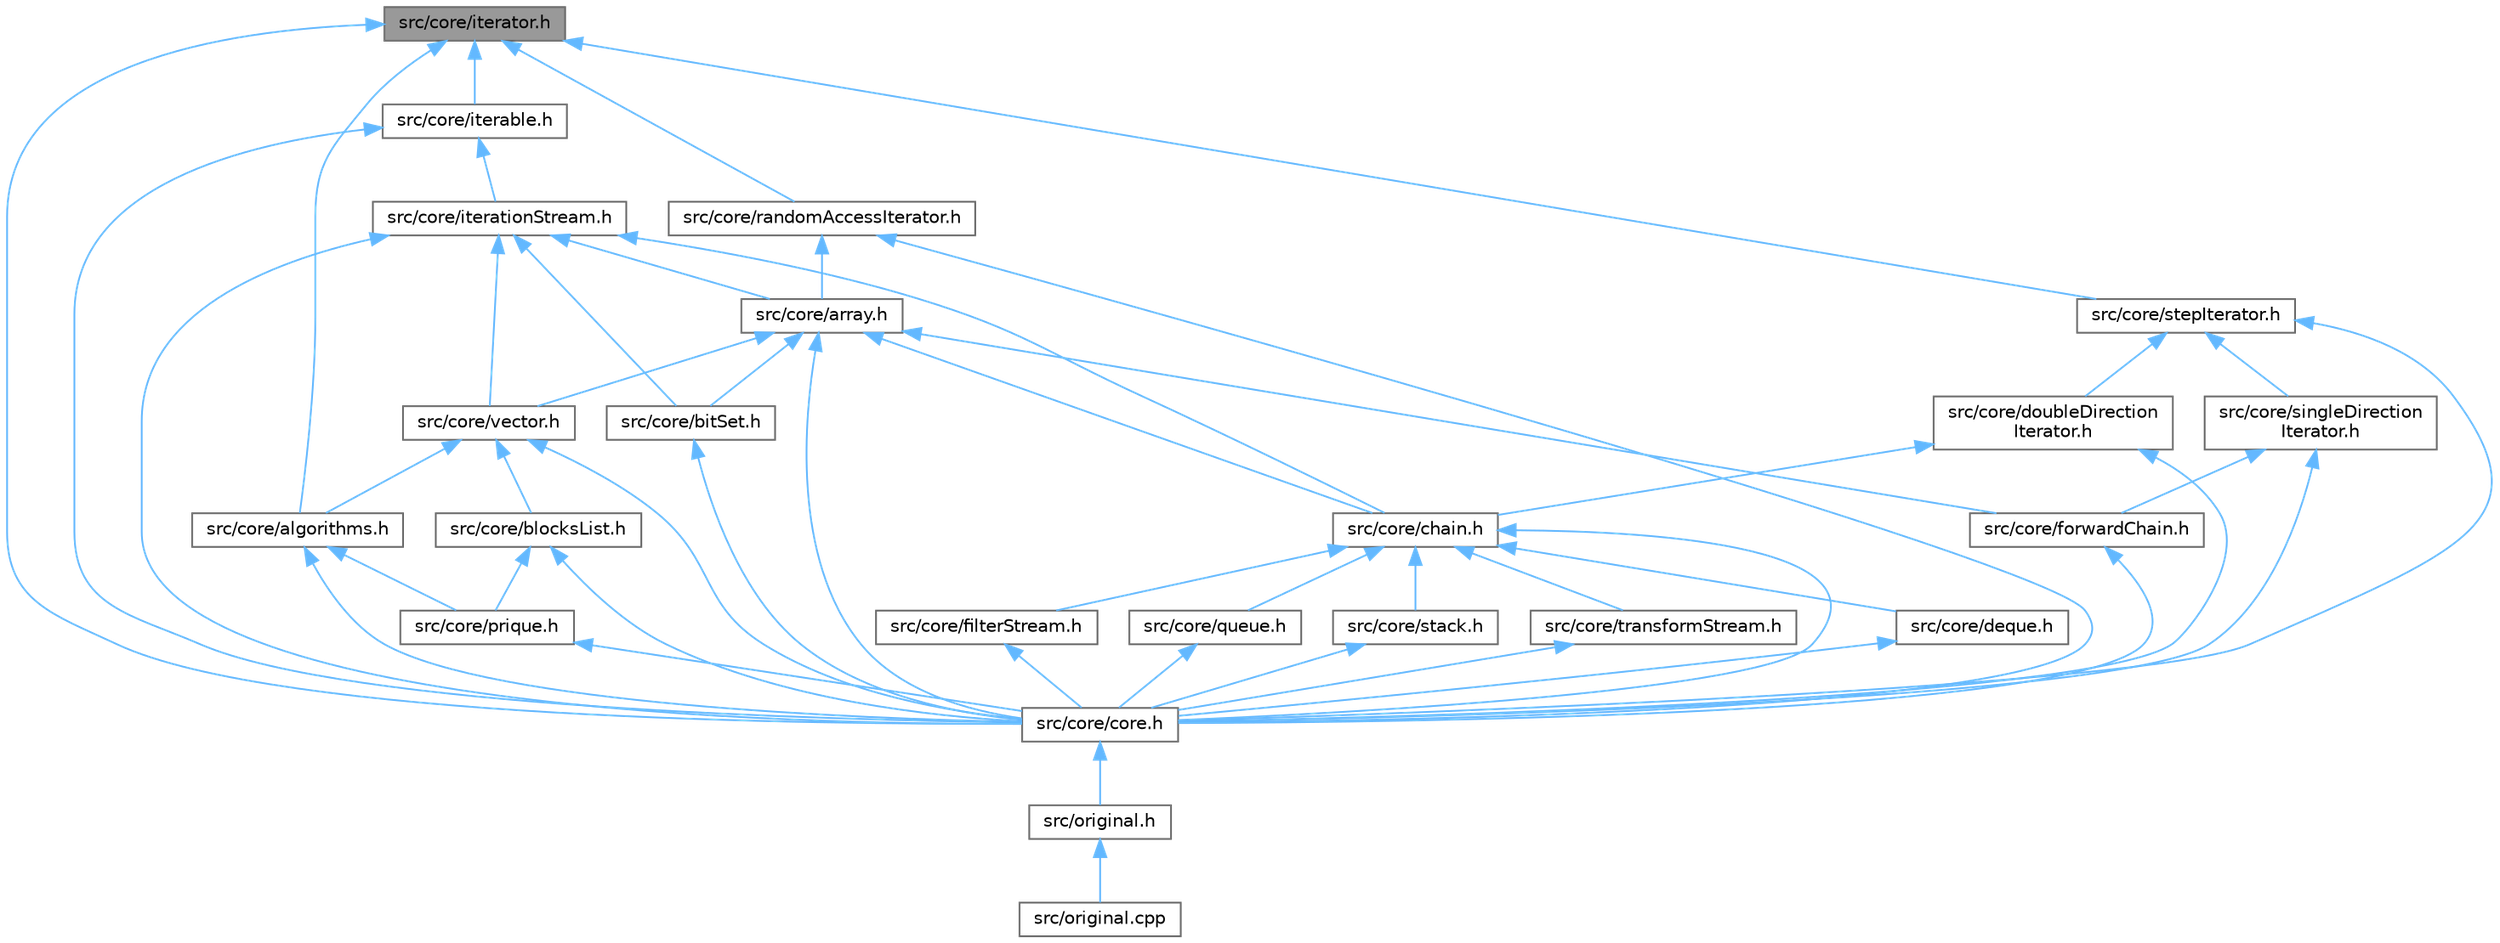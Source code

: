 digraph "src/core/iterator.h"
{
 // LATEX_PDF_SIZE
  bgcolor="transparent";
  edge [fontname=Helvetica,fontsize=10,labelfontname=Helvetica,labelfontsize=10];
  node [fontname=Helvetica,fontsize=10,shape=box,height=0.2,width=0.4];
  Node1 [id="Node000001",label="src/core/iterator.h",height=0.2,width=0.4,color="gray40", fillcolor="grey60", style="filled", fontcolor="black",tooltip="Defines the iterator class for traversing and manipulating container elements."];
  Node1 -> Node2 [id="edge50_Node000001_Node000002",dir="back",color="steelblue1",style="solid",tooltip=" "];
  Node2 [id="Node000002",label="src/core/algorithms.h",height=0.2,width=0.4,color="grey40", fillcolor="white", style="filled",URL="$algorithms_8h.html",tooltip="Standard algorithm implementations for iterator-based containers."];
  Node2 -> Node3 [id="edge51_Node000002_Node000003",dir="back",color="steelblue1",style="solid",tooltip=" "];
  Node3 [id="Node000003",label="src/core/core.h",height=0.2,width=0.4,color="grey40", fillcolor="white", style="filled",URL="$core_8h.html",tooltip="Core module header file."];
  Node3 -> Node4 [id="edge52_Node000003_Node000004",dir="back",color="steelblue1",style="solid",tooltip=" "];
  Node4 [id="Node000004",label="src/original.h",height=0.2,width=0.4,color="grey40", fillcolor="white", style="filled",URL="$original_8h.html",tooltip="Main header file for Original."];
  Node4 -> Node5 [id="edge53_Node000004_Node000005",dir="back",color="steelblue1",style="solid",tooltip=" "];
  Node5 [id="Node000005",label="src/original.cpp",height=0.2,width=0.4,color="grey40", fillcolor="white", style="filled",URL="$original_8cpp.html",tooltip="Original Library main file."];
  Node2 -> Node6 [id="edge54_Node000002_Node000006",dir="back",color="steelblue1",style="solid",tooltip=" "];
  Node6 [id="Node000006",label="src/core/prique.h",height=0.2,width=0.4,color="grey40", fillcolor="white", style="filled",URL="$prique_8h.html",tooltip="Priority queue container implementation."];
  Node6 -> Node3 [id="edge55_Node000006_Node000003",dir="back",color="steelblue1",style="solid",tooltip=" "];
  Node1 -> Node3 [id="edge56_Node000001_Node000003",dir="back",color="steelblue1",style="solid",tooltip=" "];
  Node1 -> Node7 [id="edge57_Node000001_Node000007",dir="back",color="steelblue1",style="solid",tooltip=" "];
  Node7 [id="Node000007",label="src/core/iterable.h",height=0.2,width=0.4,color="grey40", fillcolor="white", style="filled",URL="$iterable_8h.html",tooltip="Base interface for iterable container types."];
  Node7 -> Node3 [id="edge58_Node000007_Node000003",dir="back",color="steelblue1",style="solid",tooltip=" "];
  Node7 -> Node8 [id="edge59_Node000007_Node000008",dir="back",color="steelblue1",style="solid",tooltip=" "];
  Node8 [id="Node000008",label="src/core/iterationStream.h",height=0.2,width=0.4,color="grey40", fillcolor="white", style="filled",URL="$iteration_stream_8h.html",tooltip="Provides functionality for an iteration stream."];
  Node8 -> Node9 [id="edge60_Node000008_Node000009",dir="back",color="steelblue1",style="solid",tooltip=" "];
  Node9 [id="Node000009",label="src/core/array.h",height=0.2,width=0.4,color="grey40", fillcolor="white", style="filled",URL="$array_8h.html",tooltip="Provides the array class for a fixed-size container with random access."];
  Node9 -> Node10 [id="edge61_Node000009_Node000010",dir="back",color="steelblue1",style="solid",tooltip=" "];
  Node10 [id="Node000010",label="src/core/bitSet.h",height=0.2,width=0.4,color="grey40", fillcolor="white", style="filled",URL="$bit_set_8h.html",tooltip="BitSet class declaration."];
  Node10 -> Node3 [id="edge62_Node000010_Node000003",dir="back",color="steelblue1",style="solid",tooltip=" "];
  Node9 -> Node11 [id="edge63_Node000009_Node000011",dir="back",color="steelblue1",style="solid",tooltip=" "];
  Node11 [id="Node000011",label="src/core/chain.h",height=0.2,width=0.4,color="grey40", fillcolor="white", style="filled",URL="$chain_8h.html",tooltip="Non-cyclic doubly linked list implementation."];
  Node11 -> Node3 [id="edge64_Node000011_Node000003",dir="back",color="steelblue1",style="solid",tooltip=" "];
  Node11 -> Node12 [id="edge65_Node000011_Node000012",dir="back",color="steelblue1",style="solid",tooltip=" "];
  Node12 [id="Node000012",label="src/core/deque.h",height=0.2,width=0.4,color="grey40", fillcolor="white", style="filled",URL="$deque_8h.html",tooltip="Double-ended queue (deque) container adapter implementation."];
  Node12 -> Node3 [id="edge66_Node000012_Node000003",dir="back",color="steelblue1",style="solid",tooltip=" "];
  Node11 -> Node13 [id="edge67_Node000011_Node000013",dir="back",color="steelblue1",style="solid",tooltip=" "];
  Node13 [id="Node000013",label="src/core/filterStream.h",height=0.2,width=0.4,color="grey40", fillcolor="white", style="filled",URL="$filter_stream_8h.html",tooltip="Composite filter operations with logical chaining."];
  Node13 -> Node3 [id="edge68_Node000013_Node000003",dir="back",color="steelblue1",style="solid",tooltip=" "];
  Node11 -> Node14 [id="edge69_Node000011_Node000014",dir="back",color="steelblue1",style="solid",tooltip=" "];
  Node14 [id="Node000014",label="src/core/queue.h",height=0.2,width=0.4,color="grey40", fillcolor="white", style="filled",URL="$queue_8h.html",tooltip="Queue container adapter implementation."];
  Node14 -> Node3 [id="edge70_Node000014_Node000003",dir="back",color="steelblue1",style="solid",tooltip=" "];
  Node11 -> Node15 [id="edge71_Node000011_Node000015",dir="back",color="steelblue1",style="solid",tooltip=" "];
  Node15 [id="Node000015",label="src/core/stack.h",height=0.2,width=0.4,color="grey40", fillcolor="white", style="filled",URL="$stack_8h.html",tooltip="Stack container adapter implementation."];
  Node15 -> Node3 [id="edge72_Node000015_Node000003",dir="back",color="steelblue1",style="solid",tooltip=" "];
  Node11 -> Node16 [id="edge73_Node000011_Node000016",dir="back",color="steelblue1",style="solid",tooltip=" "];
  Node16 [id="Node000016",label="src/core/transformStream.h",height=0.2,width=0.4,color="grey40", fillcolor="white", style="filled",URL="$transform_stream_8h.html",tooltip="Transform pipeline composition and execution."];
  Node16 -> Node3 [id="edge74_Node000016_Node000003",dir="back",color="steelblue1",style="solid",tooltip=" "];
  Node9 -> Node3 [id="edge75_Node000009_Node000003",dir="back",color="steelblue1",style="solid",tooltip=" "];
  Node9 -> Node17 [id="edge76_Node000009_Node000017",dir="back",color="steelblue1",style="solid",tooltip=" "];
  Node17 [id="Node000017",label="src/core/forwardChain.h",height=0.2,width=0.4,color="grey40", fillcolor="white", style="filled",URL="$forward_chain_8h.html",tooltip="Non-cyclic singly linked list implementation."];
  Node17 -> Node3 [id="edge77_Node000017_Node000003",dir="back",color="steelblue1",style="solid",tooltip=" "];
  Node9 -> Node18 [id="edge78_Node000009_Node000018",dir="back",color="steelblue1",style="solid",tooltip=" "];
  Node18 [id="Node000018",label="src/core/vector.h",height=0.2,width=0.4,color="grey40", fillcolor="white", style="filled",URL="$vector_8h.html",tooltip="Dynamic array container with automatic resizing."];
  Node18 -> Node2 [id="edge79_Node000018_Node000002",dir="back",color="steelblue1",style="solid",tooltip=" "];
  Node18 -> Node19 [id="edge80_Node000018_Node000019",dir="back",color="steelblue1",style="solid",tooltip=" "];
  Node19 [id="Node000019",label="src/core/blocksList.h",height=0.2,width=0.4,color="grey40", fillcolor="white", style="filled",URL="$blocks_list_8h.html",tooltip="A block-based list implementation."];
  Node19 -> Node3 [id="edge81_Node000019_Node000003",dir="back",color="steelblue1",style="solid",tooltip=" "];
  Node19 -> Node6 [id="edge82_Node000019_Node000006",dir="back",color="steelblue1",style="solid",tooltip=" "];
  Node18 -> Node3 [id="edge83_Node000018_Node000003",dir="back",color="steelblue1",style="solid",tooltip=" "];
  Node8 -> Node10 [id="edge84_Node000008_Node000010",dir="back",color="steelblue1",style="solid",tooltip=" "];
  Node8 -> Node11 [id="edge85_Node000008_Node000011",dir="back",color="steelblue1",style="solid",tooltip=" "];
  Node8 -> Node3 [id="edge86_Node000008_Node000003",dir="back",color="steelblue1",style="solid",tooltip=" "];
  Node8 -> Node18 [id="edge87_Node000008_Node000018",dir="back",color="steelblue1",style="solid",tooltip=" "];
  Node1 -> Node20 [id="edge88_Node000001_Node000020",dir="back",color="steelblue1",style="solid",tooltip=" "];
  Node20 [id="Node000020",label="src/core/randomAccessIterator.h",height=0.2,width=0.4,color="grey40", fillcolor="white", style="filled",URL="$random_access_iterator_8h.html",tooltip="Base class for random-access iterators."];
  Node20 -> Node9 [id="edge89_Node000020_Node000009",dir="back",color="steelblue1",style="solid",tooltip=" "];
  Node20 -> Node3 [id="edge90_Node000020_Node000003",dir="back",color="steelblue1",style="solid",tooltip=" "];
  Node1 -> Node21 [id="edge91_Node000001_Node000021",dir="back",color="steelblue1",style="solid",tooltip=" "];
  Node21 [id="Node000021",label="src/core/stepIterator.h",height=0.2,width=0.4,color="grey40", fillcolor="white", style="filled",URL="$step_iterator_8h.html",tooltip="Step iterator base class for single-step iterators."];
  Node21 -> Node3 [id="edge92_Node000021_Node000003",dir="back",color="steelblue1",style="solid",tooltip=" "];
  Node21 -> Node22 [id="edge93_Node000021_Node000022",dir="back",color="steelblue1",style="solid",tooltip=" "];
  Node22 [id="Node000022",label="src/core/doubleDirection\lIterator.h",height=0.2,width=0.4,color="grey40", fillcolor="white", style="filled",URL="$double_direction_iterator_8h.html",tooltip="Double-direction iterator base class."];
  Node22 -> Node11 [id="edge94_Node000022_Node000011",dir="back",color="steelblue1",style="solid",tooltip=" "];
  Node22 -> Node3 [id="edge95_Node000022_Node000003",dir="back",color="steelblue1",style="solid",tooltip=" "];
  Node21 -> Node23 [id="edge96_Node000021_Node000023",dir="back",color="steelblue1",style="solid",tooltip=" "];
  Node23 [id="Node000023",label="src/core/singleDirection\lIterator.h",height=0.2,width=0.4,color="grey40", fillcolor="white", style="filled",URL="$single_direction_iterator_8h.html",tooltip="Single-direction iterator base class."];
  Node23 -> Node3 [id="edge97_Node000023_Node000003",dir="back",color="steelblue1",style="solid",tooltip=" "];
  Node23 -> Node17 [id="edge98_Node000023_Node000017",dir="back",color="steelblue1",style="solid",tooltip=" "];
}
